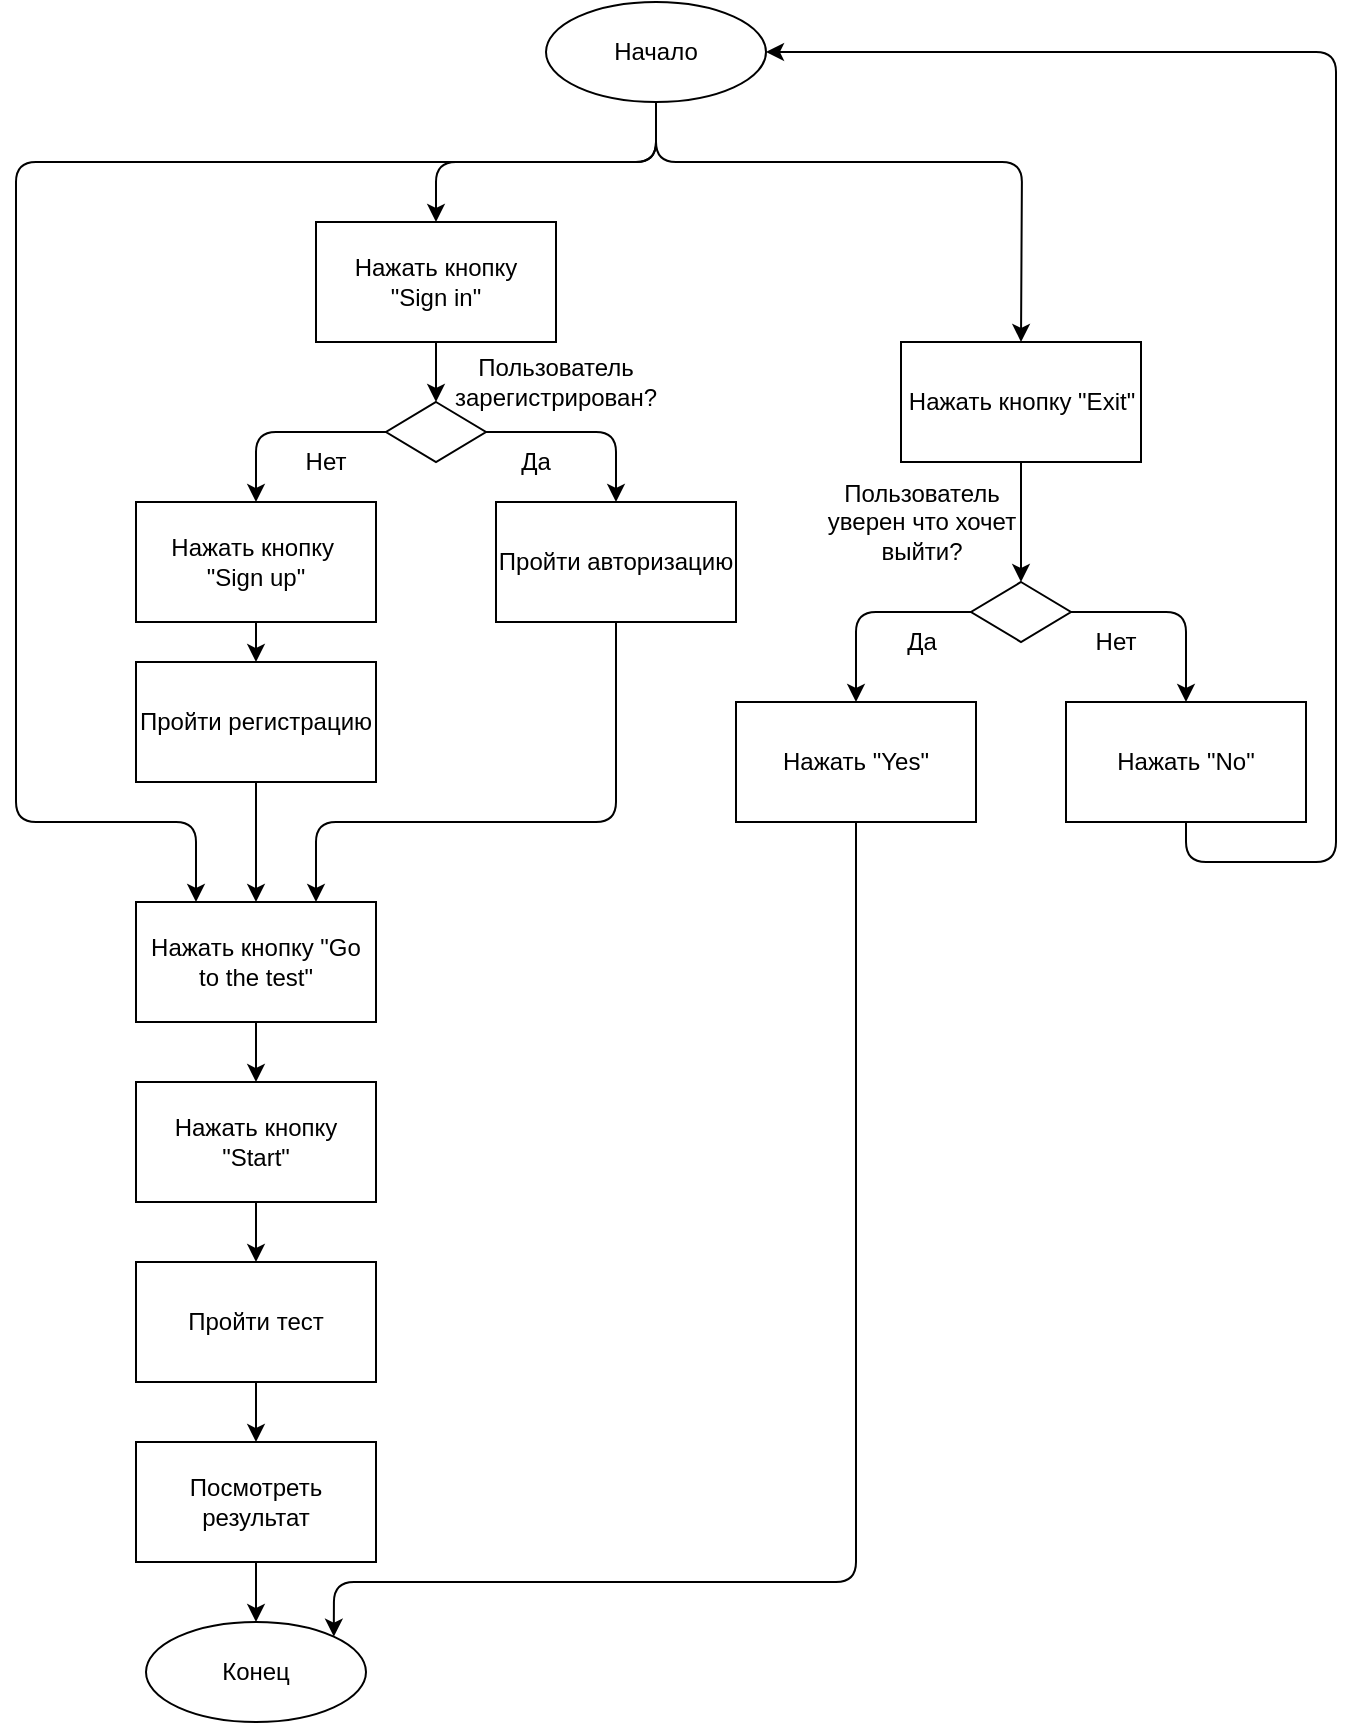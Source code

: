 <mxfile version="13.10.4" type="device"><diagram id="8kzZomNgAYGHZTL5mPqB" name="Page-1"><mxGraphModel dx="1371" dy="759" grid="1" gridSize="10" guides="1" tooltips="1" connect="1" arrows="1" fold="1" page="1" pageScale="1" pageWidth="827" pageHeight="1169" math="0" shadow="0"><root><mxCell id="0"/><mxCell id="1" parent="0"/><mxCell id="WBd750er4zta18M8kLCe-1" value="Начало" style="ellipse;whiteSpace=wrap;html=1;" parent="1" vertex="1"><mxGeometry x="455" y="80" width="110" height="50" as="geometry"/></mxCell><mxCell id="WBd750er4zta18M8kLCe-3" value="Нажать кнопку &lt;br&gt;&quot;Sign in&quot;" style="rounded=0;whiteSpace=wrap;html=1;" parent="1" vertex="1"><mxGeometry x="340" y="190" width="120" height="60" as="geometry"/></mxCell><mxCell id="WBd750er4zta18M8kLCe-4" value="" style="rhombus;whiteSpace=wrap;html=1;" parent="1" vertex="1"><mxGeometry x="375" y="280" width="50" height="30" as="geometry"/></mxCell><mxCell id="WBd750er4zta18M8kLCe-5" value="" style="endArrow=classic;html=1;entryX=0.5;entryY=0;entryDx=0;entryDy=0;exitX=0.5;exitY=1;exitDx=0;exitDy=0;" parent="1" source="WBd750er4zta18M8kLCe-3" target="WBd750er4zta18M8kLCe-4" edge="1"><mxGeometry width="50" height="50" relative="1" as="geometry"><mxPoint x="290" y="300" as="sourcePoint"/><mxPoint x="340" y="250" as="targetPoint"/></mxGeometry></mxCell><mxCell id="WBd750er4zta18M8kLCe-6" value="Пользователь зарегистрирован?" style="text;html=1;strokeColor=none;fillColor=none;align=center;verticalAlign=middle;whiteSpace=wrap;rounded=0;" parent="1" vertex="1"><mxGeometry x="440" y="260" width="40" height="20" as="geometry"/></mxCell><mxCell id="WBd750er4zta18M8kLCe-7" value="Нажать кнопку&amp;nbsp;&lt;br&gt;&quot;Sign up&quot;" style="rounded=0;whiteSpace=wrap;html=1;" parent="1" vertex="1"><mxGeometry x="250" y="330" width="120" height="60" as="geometry"/></mxCell><mxCell id="WBd750er4zta18M8kLCe-8" value="" style="endArrow=classic;html=1;exitX=0;exitY=0.5;exitDx=0;exitDy=0;entryX=0.5;entryY=0;entryDx=0;entryDy=0;" parent="1" source="WBd750er4zta18M8kLCe-4" target="WBd750er4zta18M8kLCe-7" edge="1"><mxGeometry width="50" height="50" relative="1" as="geometry"><mxPoint x="290" y="280" as="sourcePoint"/><mxPoint x="340" y="230" as="targetPoint"/><Array as="points"><mxPoint x="310" y="295"/></Array></mxGeometry></mxCell><mxCell id="WBd750er4zta18M8kLCe-9" value="Да" style="text;html=1;strokeColor=none;fillColor=none;align=center;verticalAlign=middle;whiteSpace=wrap;rounded=0;" parent="1" vertex="1"><mxGeometry x="430" y="300" width="40" height="20" as="geometry"/></mxCell><mxCell id="WBd750er4zta18M8kLCe-10" value="Пройти авторизацию" style="rounded=0;whiteSpace=wrap;html=1;" parent="1" vertex="1"><mxGeometry x="430" y="330" width="120" height="60" as="geometry"/></mxCell><mxCell id="WBd750er4zta18M8kLCe-11" value="" style="endArrow=classic;html=1;exitX=1;exitY=0.5;exitDx=0;exitDy=0;entryX=0.5;entryY=0;entryDx=0;entryDy=0;" parent="1" source="WBd750er4zta18M8kLCe-4" target="WBd750er4zta18M8kLCe-10" edge="1"><mxGeometry width="50" height="50" relative="1" as="geometry"><mxPoint x="290" y="380" as="sourcePoint"/><mxPoint x="340" y="330" as="targetPoint"/><Array as="points"><mxPoint x="490" y="295"/></Array></mxGeometry></mxCell><mxCell id="WBd750er4zta18M8kLCe-12" value="Нет" style="text;html=1;strokeColor=none;fillColor=none;align=center;verticalAlign=middle;whiteSpace=wrap;rounded=0;" parent="1" vertex="1"><mxGeometry x="325" y="300" width="40" height="20" as="geometry"/></mxCell><mxCell id="WBd750er4zta18M8kLCe-15" value="Нажать кнопку &quot;Go to the test&quot;" style="rounded=0;whiteSpace=wrap;html=1;" parent="1" vertex="1"><mxGeometry x="250" y="530" width="120" height="60" as="geometry"/></mxCell><mxCell id="WBd750er4zta18M8kLCe-16" value="Нажать кнопку &quot;Start&quot;" style="rounded=0;whiteSpace=wrap;html=1;" parent="1" vertex="1"><mxGeometry x="250" y="620" width="120" height="60" as="geometry"/></mxCell><mxCell id="WBd750er4zta18M8kLCe-17" value="Пройти тест" style="rounded=0;whiteSpace=wrap;html=1;" parent="1" vertex="1"><mxGeometry x="250" y="710" width="120" height="60" as="geometry"/></mxCell><mxCell id="WBd750er4zta18M8kLCe-18" value="Посмотреть результат" style="rounded=0;whiteSpace=wrap;html=1;" parent="1" vertex="1"><mxGeometry x="250" y="800" width="120" height="60" as="geometry"/></mxCell><mxCell id="WBd750er4zta18M8kLCe-19" value="" style="endArrow=classic;html=1;exitX=0.5;exitY=1;exitDx=0;exitDy=0;" parent="1" source="WBd750er4zta18M8kLCe-15" target="WBd750er4zta18M8kLCe-16" edge="1"><mxGeometry width="50" height="50" relative="1" as="geometry"><mxPoint x="435" y="800" as="sourcePoint"/><mxPoint x="485" y="750" as="targetPoint"/></mxGeometry></mxCell><mxCell id="WBd750er4zta18M8kLCe-20" value="" style="endArrow=classic;html=1;exitX=0.5;exitY=1;exitDx=0;exitDy=0;" parent="1" source="WBd750er4zta18M8kLCe-16" target="WBd750er4zta18M8kLCe-17" edge="1"><mxGeometry width="50" height="50" relative="1" as="geometry"><mxPoint x="430" y="800" as="sourcePoint"/><mxPoint x="480" y="750" as="targetPoint"/></mxGeometry></mxCell><mxCell id="WBd750er4zta18M8kLCe-21" value="" style="endArrow=classic;html=1;exitX=0.5;exitY=1;exitDx=0;exitDy=0;entryX=0.5;entryY=0;entryDx=0;entryDy=0;" parent="1" source="WBd750er4zta18M8kLCe-17" target="WBd750er4zta18M8kLCe-18" edge="1"><mxGeometry width="50" height="50" relative="1" as="geometry"><mxPoint x="430" y="800" as="sourcePoint"/><mxPoint x="480" y="750" as="targetPoint"/></mxGeometry></mxCell><mxCell id="WBd750er4zta18M8kLCe-22" value="" style="endArrow=classic;html=1;exitX=0.5;exitY=1;exitDx=0;exitDy=0;entryX=0.5;entryY=0;entryDx=0;entryDy=0;" parent="1" source="WBd750er4zta18M8kLCe-1" target="WBd750er4zta18M8kLCe-3" edge="1"><mxGeometry width="50" height="50" relative="1" as="geometry"><mxPoint x="290" y="250" as="sourcePoint"/><mxPoint x="340" y="200" as="targetPoint"/><Array as="points"><mxPoint x="510" y="160"/><mxPoint x="400" y="160"/></Array></mxGeometry></mxCell><mxCell id="WBd750er4zta18M8kLCe-24" value="" style="endArrow=classic;html=1;exitX=0.5;exitY=1;exitDx=0;exitDy=0;entryX=0.25;entryY=0;entryDx=0;entryDy=0;" parent="1" source="WBd750er4zta18M8kLCe-1" target="WBd750er4zta18M8kLCe-15" edge="1"><mxGeometry width="50" height="50" relative="1" as="geometry"><mxPoint x="190.0" y="250" as="sourcePoint"/><mxPoint x="280" y="500" as="targetPoint"/><Array as="points"><mxPoint x="510" y="160"/><mxPoint x="190" y="160"/><mxPoint x="190" y="490"/><mxPoint x="240" y="490"/><mxPoint x="280" y="490"/></Array></mxGeometry></mxCell><mxCell id="WBd750er4zta18M8kLCe-25" value="" style="endArrow=classic;html=1;exitX=0.5;exitY=1;exitDx=0;exitDy=0;entryX=0.5;entryY=0;entryDx=0;entryDy=0;" parent="1" source="WBd750er4zta18M8kLCe-13" target="WBd750er4zta18M8kLCe-15" edge="1"><mxGeometry width="50" height="50" relative="1" as="geometry"><mxPoint x="290" y="550" as="sourcePoint"/><mxPoint x="340" y="500" as="targetPoint"/><Array as="points"><mxPoint x="310" y="460"/></Array></mxGeometry></mxCell><mxCell id="WBd750er4zta18M8kLCe-26" value="" style="endArrow=classic;html=1;exitX=0.5;exitY=1;exitDx=0;exitDy=0;entryX=0.75;entryY=0;entryDx=0;entryDy=0;" parent="1" source="WBd750er4zta18M8kLCe-10" target="WBd750er4zta18M8kLCe-15" edge="1"><mxGeometry width="50" height="50" relative="1" as="geometry"><mxPoint x="290" y="450" as="sourcePoint"/><mxPoint x="340" y="400" as="targetPoint"/><Array as="points"><mxPoint x="490" y="410"/><mxPoint x="490" y="490"/><mxPoint x="440" y="490"/><mxPoint x="340" y="490"/></Array></mxGeometry></mxCell><mxCell id="WBd750er4zta18M8kLCe-27" value="Конец" style="ellipse;whiteSpace=wrap;html=1;" parent="1" vertex="1"><mxGeometry x="255" y="890" width="110" height="50" as="geometry"/></mxCell><mxCell id="WBd750er4zta18M8kLCe-28" value="" style="endArrow=classic;html=1;exitX=0.5;exitY=1;exitDx=0;exitDy=0;entryX=0.5;entryY=0;entryDx=0;entryDy=0;" parent="1" source="WBd750er4zta18M8kLCe-18" target="WBd750er4zta18M8kLCe-27" edge="1"><mxGeometry width="50" height="50" relative="1" as="geometry"><mxPoint x="340" y="900" as="sourcePoint"/><mxPoint x="390" y="850" as="targetPoint"/></mxGeometry></mxCell><mxCell id="WBd750er4zta18M8kLCe-13" value="Пройти регистрацию" style="rounded=0;whiteSpace=wrap;html=1;" parent="1" vertex="1"><mxGeometry x="250" y="410" width="120" height="60" as="geometry"/></mxCell><mxCell id="WBd750er4zta18M8kLCe-30" value="" style="endArrow=classic;html=1;exitX=0.5;exitY=1;exitDx=0;exitDy=0;entryX=0.5;entryY=0;entryDx=0;entryDy=0;" parent="1" source="WBd750er4zta18M8kLCe-7" target="WBd750er4zta18M8kLCe-13" edge="1"><mxGeometry width="50" height="50" relative="1" as="geometry"><mxPoint x="310" y="390" as="sourcePoint"/><mxPoint x="310" y="500" as="targetPoint"/><Array as="points"/></mxGeometry></mxCell><mxCell id="lvbMgaAI5hOoHQmAvMYz-1" value="Нажать кнопку &quot;Exit&quot;" style="rounded=0;whiteSpace=wrap;html=1;" vertex="1" parent="1"><mxGeometry x="632.5" y="250" width="120" height="60" as="geometry"/></mxCell><mxCell id="lvbMgaAI5hOoHQmAvMYz-2" value="" style="endArrow=classic;html=1;exitX=0.5;exitY=1;exitDx=0;exitDy=0;entryX=0.5;entryY=0;entryDx=0;entryDy=0;" edge="1" parent="1" source="WBd750er4zta18M8kLCe-1" target="lvbMgaAI5hOoHQmAvMYz-1"><mxGeometry width="50" height="50" relative="1" as="geometry"><mxPoint x="120" y="170" as="sourcePoint"/><mxPoint x="170" y="120" as="targetPoint"/><Array as="points"><mxPoint x="510" y="160"/><mxPoint x="693" y="160"/></Array></mxGeometry></mxCell><mxCell id="lvbMgaAI5hOoHQmAvMYz-10" value="" style="rhombus;whiteSpace=wrap;html=1;" vertex="1" parent="1"><mxGeometry x="667.5" y="370" width="50" height="30" as="geometry"/></mxCell><mxCell id="lvbMgaAI5hOoHQmAvMYz-11" value="" style="endArrow=classic;html=1;exitX=0.5;exitY=1;exitDx=0;exitDy=0;entryX=0.5;entryY=0;entryDx=0;entryDy=0;" edge="1" parent="1" source="lvbMgaAI5hOoHQmAvMYz-1" target="lvbMgaAI5hOoHQmAvMYz-10"><mxGeometry width="50" height="50" relative="1" as="geometry"><mxPoint x="552.5" y="460" as="sourcePoint"/><mxPoint x="602.5" y="410" as="targetPoint"/></mxGeometry></mxCell><mxCell id="lvbMgaAI5hOoHQmAvMYz-12" value="Нажать &quot;Yes&quot;" style="rounded=0;whiteSpace=wrap;html=1;" vertex="1" parent="1"><mxGeometry x="550" y="430" width="120" height="60" as="geometry"/></mxCell><mxCell id="lvbMgaAI5hOoHQmAvMYz-13" value="Нажать &quot;No&quot;" style="rounded=0;whiteSpace=wrap;html=1;" vertex="1" parent="1"><mxGeometry x="715" y="430" width="120" height="60" as="geometry"/></mxCell><mxCell id="lvbMgaAI5hOoHQmAvMYz-14" value="" style="endArrow=classic;html=1;exitX=0;exitY=0.5;exitDx=0;exitDy=0;entryX=0.5;entryY=0;entryDx=0;entryDy=0;" edge="1" parent="1" source="lvbMgaAI5hOoHQmAvMYz-10" target="lvbMgaAI5hOoHQmAvMYz-12"><mxGeometry width="50" height="50" relative="1" as="geometry"><mxPoint x="935" y="510" as="sourcePoint"/><mxPoint x="830" y="575" as="targetPoint"/><Array as="points"><mxPoint x="610" y="385"/></Array></mxGeometry></mxCell><mxCell id="lvbMgaAI5hOoHQmAvMYz-15" value="" style="endArrow=classic;html=1;entryX=0.5;entryY=0;entryDx=0;entryDy=0;exitX=1;exitY=0.5;exitDx=0;exitDy=0;" edge="1" parent="1" source="lvbMgaAI5hOoHQmAvMYz-10" target="lvbMgaAI5hOoHQmAvMYz-13"><mxGeometry width="50" height="50" relative="1" as="geometry"><mxPoint x="740" y="360" as="sourcePoint"/><mxPoint x="720" y="520" as="targetPoint"/><Array as="points"><mxPoint x="775" y="385"/></Array></mxGeometry></mxCell><mxCell id="lvbMgaAI5hOoHQmAvMYz-16" value="Пользователь уверен что хочет выйти?" style="text;html=1;strokeColor=none;fillColor=none;align=center;verticalAlign=middle;whiteSpace=wrap;rounded=0;" vertex="1" parent="1"><mxGeometry x="592.5" y="330" width="100" height="20" as="geometry"/></mxCell><mxCell id="lvbMgaAI5hOoHQmAvMYz-20" value="Да" style="text;html=1;strokeColor=none;fillColor=none;align=center;verticalAlign=middle;whiteSpace=wrap;rounded=0;" vertex="1" parent="1"><mxGeometry x="622.5" y="390" width="40" height="20" as="geometry"/></mxCell><mxCell id="lvbMgaAI5hOoHQmAvMYz-23" value="Нет" style="text;html=1;strokeColor=none;fillColor=none;align=center;verticalAlign=middle;whiteSpace=wrap;rounded=0;" vertex="1" parent="1"><mxGeometry x="720" y="390" width="40" height="20" as="geometry"/></mxCell><mxCell id="lvbMgaAI5hOoHQmAvMYz-25" value="" style="endArrow=classic;html=1;exitX=0.5;exitY=1;exitDx=0;exitDy=0;entryX=1;entryY=0.5;entryDx=0;entryDy=0;" edge="1" parent="1" source="lvbMgaAI5hOoHQmAvMYz-13" target="WBd750er4zta18M8kLCe-1"><mxGeometry width="50" height="50" relative="1" as="geometry"><mxPoint x="800" y="600" as="sourcePoint"/><mxPoint x="850" y="550" as="targetPoint"/><Array as="points"><mxPoint x="775" y="510"/><mxPoint x="850" y="510"/><mxPoint x="850" y="105"/></Array></mxGeometry></mxCell><mxCell id="lvbMgaAI5hOoHQmAvMYz-26" value="" style="endArrow=classic;html=1;exitX=0.5;exitY=1;exitDx=0;exitDy=0;entryX=1;entryY=0;entryDx=0;entryDy=0;" edge="1" parent="1" source="lvbMgaAI5hOoHQmAvMYz-12" target="WBd750er4zta18M8kLCe-27"><mxGeometry width="50" height="50" relative="1" as="geometry"><mxPoint x="510" y="740" as="sourcePoint"/><mxPoint x="560" y="690" as="targetPoint"/><Array as="points"><mxPoint x="610" y="870"/><mxPoint x="349" y="870"/></Array></mxGeometry></mxCell></root></mxGraphModel></diagram></mxfile>